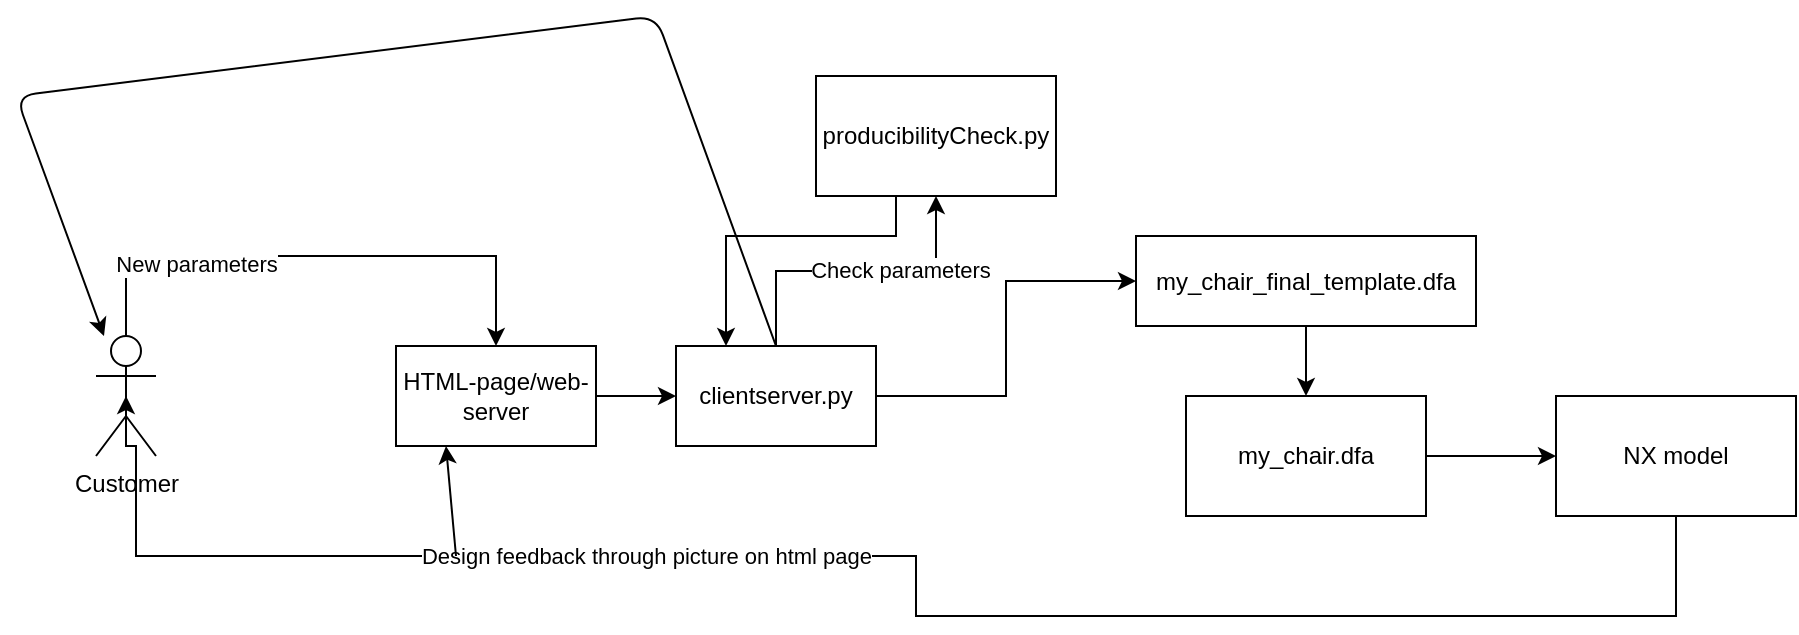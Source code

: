<mxfile version="14.4.3" type="github">
  <diagram id="prtHgNgQTEPvFCAcTncT" name="Page-1">
    <mxGraphModel dx="2013" dy="681" grid="1" gridSize="10" guides="1" tooltips="1" connect="1" arrows="1" fold="1" page="1" pageScale="1" pageWidth="827" pageHeight="1169" math="0" shadow="0">
      <root>
        <mxCell id="0" />
        <mxCell id="1" parent="0" />
        <mxCell id="nbLtDnBYHdvGBGEn6Fkl-6" style="edgeStyle=orthogonalEdgeStyle;rounded=0;orthogonalLoop=1;jettySize=auto;html=1;" parent="1" source="nbLtDnBYHdvGBGEn6Fkl-1" target="nbLtDnBYHdvGBGEn6Fkl-5" edge="1">
          <mxGeometry relative="1" as="geometry" />
        </mxCell>
        <mxCell id="nbLtDnBYHdvGBGEn6Fkl-1" value="HTML-page/web-server" style="rounded=0;whiteSpace=wrap;html=1;" parent="1" vertex="1">
          <mxGeometry x="110" y="255" width="100" height="50" as="geometry" />
        </mxCell>
        <mxCell id="nbLtDnBYHdvGBGEn6Fkl-4" style="edgeStyle=orthogonalEdgeStyle;rounded=0;orthogonalLoop=1;jettySize=auto;html=1;entryX=0.5;entryY=0;entryDx=0;entryDy=0;" parent="1" source="nbLtDnBYHdvGBGEn6Fkl-2" target="nbLtDnBYHdvGBGEn6Fkl-1" edge="1">
          <mxGeometry relative="1" as="geometry">
            <mxPoint x="50" y="280" as="targetPoint" />
            <Array as="points">
              <mxPoint x="-25" y="210" />
              <mxPoint x="160" y="210" />
            </Array>
          </mxGeometry>
        </mxCell>
        <mxCell id="nbLtDnBYHdvGBGEn6Fkl-16" value="New parameters" style="edgeLabel;html=1;align=center;verticalAlign=middle;resizable=0;points=[];" parent="nbLtDnBYHdvGBGEn6Fkl-4" vertex="1" connectable="0">
          <mxGeometry x="-0.445" y="-4" relative="1" as="geometry">
            <mxPoint as="offset" />
          </mxGeometry>
        </mxCell>
        <mxCell id="nbLtDnBYHdvGBGEn6Fkl-2" value="Customer" style="shape=umlActor;verticalLabelPosition=bottom;verticalAlign=top;html=1;outlineConnect=0;" parent="1" vertex="1">
          <mxGeometry x="-40" y="250" width="30" height="60" as="geometry" />
        </mxCell>
        <mxCell id="nbLtDnBYHdvGBGEn6Fkl-8" style="edgeStyle=orthogonalEdgeStyle;rounded=0;orthogonalLoop=1;jettySize=auto;html=1;entryX=0;entryY=0.5;entryDx=0;entryDy=0;" parent="1" source="nbLtDnBYHdvGBGEn6Fkl-5" target="nbLtDnBYHdvGBGEn6Fkl-7" edge="1">
          <mxGeometry relative="1" as="geometry" />
        </mxCell>
        <mxCell id="wHz0afIjgI5CO03fZO4Q-2" style="edgeStyle=orthogonalEdgeStyle;rounded=0;orthogonalLoop=1;jettySize=auto;html=1;entryX=0.5;entryY=1;entryDx=0;entryDy=0;" edge="1" parent="1" source="nbLtDnBYHdvGBGEn6Fkl-5" target="wHz0afIjgI5CO03fZO4Q-1">
          <mxGeometry relative="1" as="geometry" />
        </mxCell>
        <mxCell id="wHz0afIjgI5CO03fZO4Q-3" value="Check parameters" style="edgeLabel;html=1;align=center;verticalAlign=middle;resizable=0;points=[];" vertex="1" connectable="0" parent="wHz0afIjgI5CO03fZO4Q-2">
          <mxGeometry x="0.284" y="2" relative="1" as="geometry">
            <mxPoint y="1" as="offset" />
          </mxGeometry>
        </mxCell>
        <mxCell id="nbLtDnBYHdvGBGEn6Fkl-5" value="clientserver.py" style="rounded=0;whiteSpace=wrap;html=1;" parent="1" vertex="1">
          <mxGeometry x="250" y="255" width="100" height="50" as="geometry" />
        </mxCell>
        <mxCell id="nbLtDnBYHdvGBGEn6Fkl-10" style="edgeStyle=orthogonalEdgeStyle;rounded=0;orthogonalLoop=1;jettySize=auto;html=1;" parent="1" source="nbLtDnBYHdvGBGEn6Fkl-7" target="nbLtDnBYHdvGBGEn6Fkl-9" edge="1">
          <mxGeometry relative="1" as="geometry" />
        </mxCell>
        <mxCell id="nbLtDnBYHdvGBGEn6Fkl-7" value="my_chair_final_template.dfa" style="rounded=0;whiteSpace=wrap;html=1;" parent="1" vertex="1">
          <mxGeometry x="480" y="200" width="170" height="45" as="geometry" />
        </mxCell>
        <mxCell id="nbLtDnBYHdvGBGEn6Fkl-12" style="edgeStyle=orthogonalEdgeStyle;rounded=0;orthogonalLoop=1;jettySize=auto;html=1;" parent="1" source="nbLtDnBYHdvGBGEn6Fkl-9" target="nbLtDnBYHdvGBGEn6Fkl-11" edge="1">
          <mxGeometry relative="1" as="geometry" />
        </mxCell>
        <mxCell id="nbLtDnBYHdvGBGEn6Fkl-9" value="my_chair.dfa" style="rounded=0;whiteSpace=wrap;html=1;" parent="1" vertex="1">
          <mxGeometry x="505" y="280" width="120" height="60" as="geometry" />
        </mxCell>
        <mxCell id="nbLtDnBYHdvGBGEn6Fkl-17" style="edgeStyle=orthogonalEdgeStyle;rounded=0;orthogonalLoop=1;jettySize=auto;html=1;entryX=0.5;entryY=0.5;entryDx=0;entryDy=0;entryPerimeter=0;" parent="1" source="nbLtDnBYHdvGBGEn6Fkl-11" target="nbLtDnBYHdvGBGEn6Fkl-2" edge="1">
          <mxGeometry relative="1" as="geometry">
            <mxPoint x="50" y="330" as="targetPoint" />
            <Array as="points">
              <mxPoint x="750" y="390" />
              <mxPoint x="370" y="390" />
              <mxPoint x="370" y="360" />
              <mxPoint x="-20" y="360" />
              <mxPoint x="-20" y="305" />
              <mxPoint x="-25" y="305" />
            </Array>
          </mxGeometry>
        </mxCell>
        <mxCell id="nbLtDnBYHdvGBGEn6Fkl-18" value="Design feedback through picture on html page" style="edgeLabel;html=1;align=center;verticalAlign=middle;resizable=0;points=[];" parent="nbLtDnBYHdvGBGEn6Fkl-17" vertex="1" connectable="0">
          <mxGeometry x="0.273" relative="1" as="geometry">
            <mxPoint as="offset" />
          </mxGeometry>
        </mxCell>
        <mxCell id="nbLtDnBYHdvGBGEn6Fkl-11" value="NX model" style="rounded=0;whiteSpace=wrap;html=1;" parent="1" vertex="1">
          <mxGeometry x="690" y="280" width="120" height="60" as="geometry" />
        </mxCell>
        <mxCell id="nbLtDnBYHdvGBGEn6Fkl-19" value="" style="endArrow=classic;html=1;entryX=0.25;entryY=1;entryDx=0;entryDy=0;" parent="1" target="nbLtDnBYHdvGBGEn6Fkl-1" edge="1">
          <mxGeometry width="50" height="50" relative="1" as="geometry">
            <mxPoint x="140" y="360" as="sourcePoint" />
            <mxPoint x="410" y="260" as="targetPoint" />
          </mxGeometry>
        </mxCell>
        <mxCell id="nbLtDnBYHdvGBGEn6Fkl-20" value="" style="endArrow=classic;html=1;exitX=0.5;exitY=0;exitDx=0;exitDy=0;" parent="1" source="nbLtDnBYHdvGBGEn6Fkl-5" target="nbLtDnBYHdvGBGEn6Fkl-2" edge="1">
          <mxGeometry width="50" height="50" relative="1" as="geometry">
            <mxPoint x="350" y="310" as="sourcePoint" />
            <mxPoint x="330" y="100" as="targetPoint" />
            <Array as="points">
              <mxPoint x="240" y="90" />
              <mxPoint x="-80" y="130" />
            </Array>
          </mxGeometry>
        </mxCell>
        <mxCell id="wHz0afIjgI5CO03fZO4Q-4" style="edgeStyle=orthogonalEdgeStyle;rounded=0;orthogonalLoop=1;jettySize=auto;html=1;entryX=0.25;entryY=0;entryDx=0;entryDy=0;" edge="1" parent="1" source="wHz0afIjgI5CO03fZO4Q-1" target="nbLtDnBYHdvGBGEn6Fkl-5">
          <mxGeometry relative="1" as="geometry">
            <Array as="points">
              <mxPoint x="360" y="200" />
              <mxPoint x="275" y="200" />
            </Array>
          </mxGeometry>
        </mxCell>
        <mxCell id="wHz0afIjgI5CO03fZO4Q-1" value="producibilityCheck.py" style="rounded=0;whiteSpace=wrap;html=1;" vertex="1" parent="1">
          <mxGeometry x="320" y="120" width="120" height="60" as="geometry" />
        </mxCell>
      </root>
    </mxGraphModel>
  </diagram>
</mxfile>
